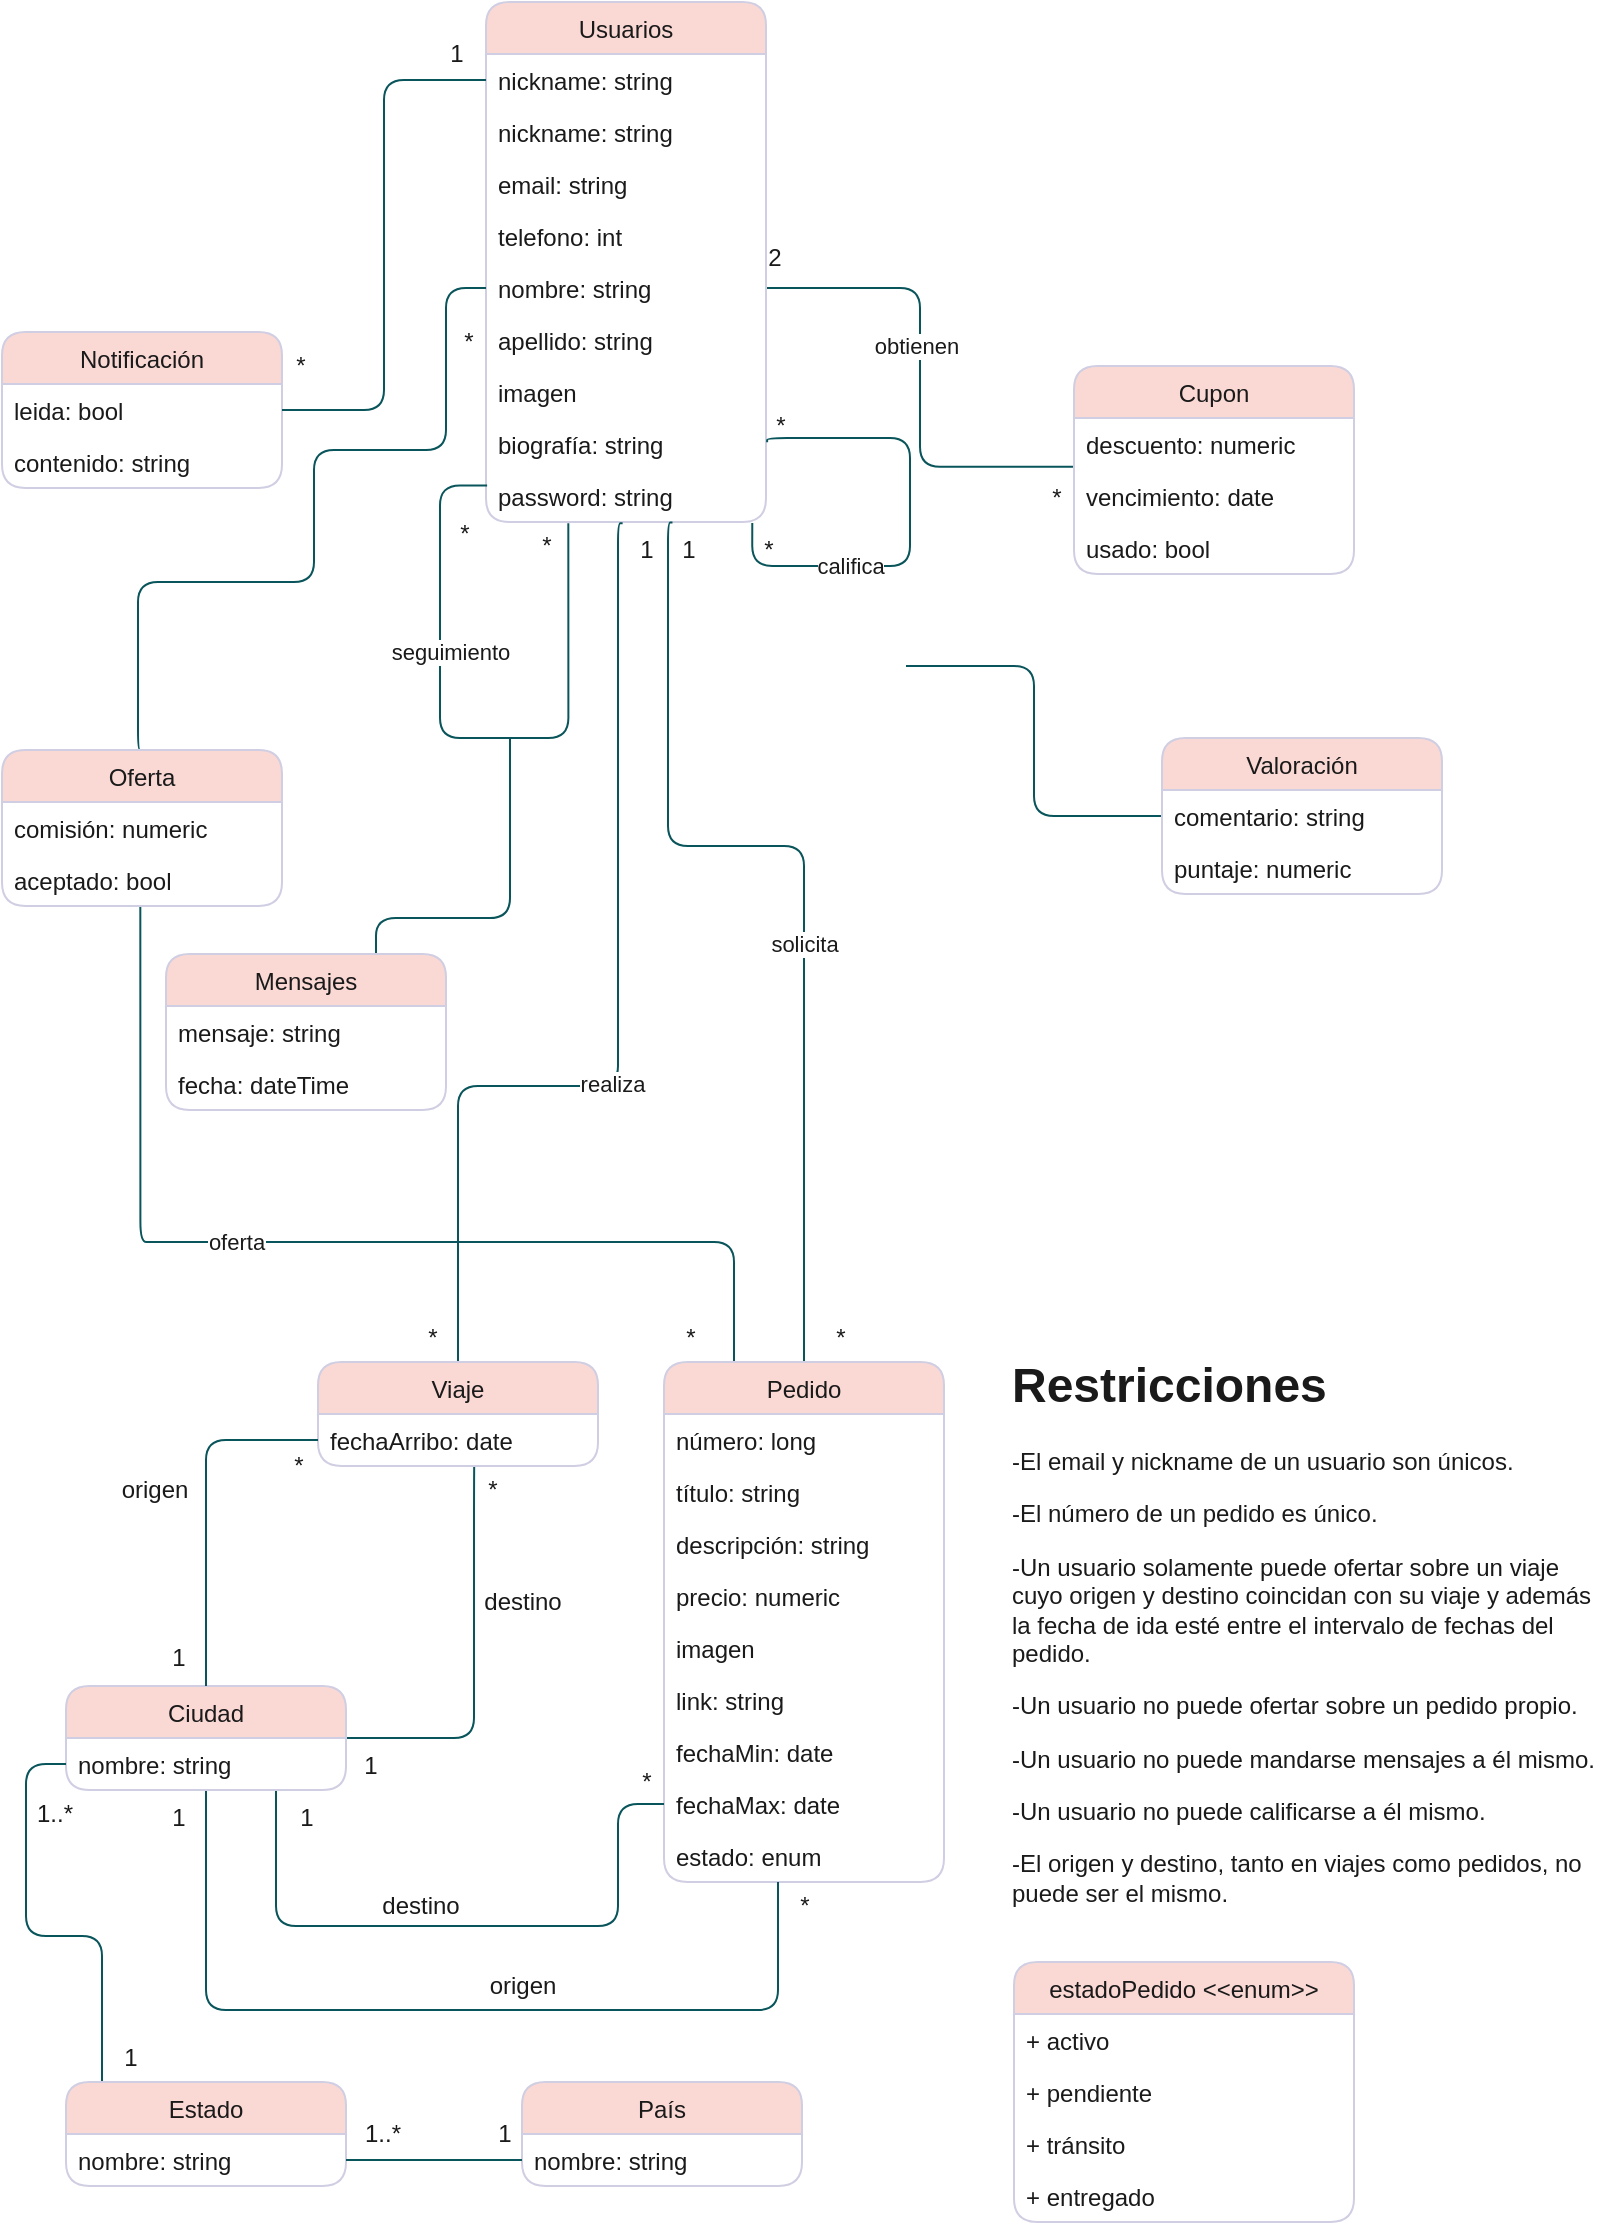 <mxfile version="14.6.13" type="device"><diagram id="40CJmUTlfIHBzZYYU6fs" name="Página-1"><mxGraphModel dx="1264" dy="584" grid="1" gridSize="6" guides="1" tooltips="1" connect="1" arrows="1" fold="1" page="1" pageScale="1" pageWidth="827" pageHeight="1169" math="0" shadow="0"><root><mxCell id="0"/><mxCell id="1" parent="0"/><mxCell id="2UCOh7d8OM3ZatTD-2Bz-52" style="edgeStyle=orthogonalEdgeStyle;sketch=0;orthogonalLoop=1;jettySize=auto;html=1;exitX=1;exitY=0.5;exitDx=0;exitDy=0;entryX=0;entryY=0.938;entryDx=0;entryDy=0;fontColor=#1A1A1A;strokeColor=#09555B;entryPerimeter=0;endArrow=none;endFill=0;" parent="1" source="2UCOh7d8OM3ZatTD-2Bz-18" target="2UCOh7d8OM3ZatTD-2Bz-57" edge="1"><mxGeometry relative="1" as="geometry"><mxPoint x="491" y="385" as="targetPoint"/></mxGeometry></mxCell><mxCell id="2UCOh7d8OM3ZatTD-2Bz-53" value="obtienen" style="edgeLabel;html=1;align=center;verticalAlign=middle;resizable=0;points=[];fontColor=#1A1A1A;rounded=1;" parent="2UCOh7d8OM3ZatTD-2Bz-52" vertex="1" connectable="0"><mxGeometry x="-0.232" relative="1" as="geometry"><mxPoint x="-2" y="12" as="offset"/></mxGeometry></mxCell><mxCell id="AmXSHyZXed4aSuYm27kE-11" style="edgeStyle=orthogonalEdgeStyle;curved=0;sketch=0;orthogonalLoop=1;jettySize=auto;html=1;exitX=0.75;exitY=0;exitDx=0;exitDy=0;fontColor=#1A1A1A;strokeColor=#09555B;endArrow=none;endFill=0;" parent="1" source="AmXSHyZXed4aSuYm27kE-7" edge="1"><mxGeometry relative="1" as="geometry"><mxPoint x="266" y="390" as="targetPoint"/><Array as="points"><mxPoint x="199" y="480"/><mxPoint x="266" y="480"/></Array></mxGeometry></mxCell><mxCell id="2UCOh7d8OM3ZatTD-2Bz-2" value="Usuarios" style="swimlane;fontStyle=0;childLayout=stackLayout;horizontal=1;startSize=26;horizontalStack=0;resizeParent=1;resizeParentMax=0;resizeLast=0;collapsible=1;marginBottom=0;fillColor=#FAD9D5;fontColor=#1A1A1A;strokeColor=#D0CEE2;rounded=1;" parent="1" vertex="1"><mxGeometry x="254" y="22" width="140" height="260" as="geometry"/></mxCell><mxCell id="2UCOh7d8OM3ZatTD-2Bz-3" value="nickname: string" style="text;strokeColor=none;fillColor=none;align=left;verticalAlign=top;spacingLeft=4;spacingRight=4;overflow=hidden;rotatable=0;points=[[0,0.5],[1,0.5]];portConstraint=eastwest;fontColor=#1A1A1A;rounded=1;" parent="2UCOh7d8OM3ZatTD-2Bz-2" vertex="1"><mxGeometry y="26" width="140" height="26" as="geometry"/></mxCell><mxCell id="3zeNWvThBqJ3JvPOjbfa-2" value="nickname: string" style="text;strokeColor=none;fillColor=none;align=left;verticalAlign=top;spacingLeft=4;spacingRight=4;overflow=hidden;rotatable=0;points=[[0,0.5],[1,0.5]];portConstraint=eastwest;fontColor=#1A1A1A;rounded=1;" vertex="1" parent="2UCOh7d8OM3ZatTD-2Bz-2"><mxGeometry y="52" width="140" height="26" as="geometry"/></mxCell><mxCell id="2UCOh7d8OM3ZatTD-2Bz-4" value="email: string" style="text;strokeColor=none;fillColor=none;align=left;verticalAlign=top;spacingLeft=4;spacingRight=4;overflow=hidden;rotatable=0;points=[[0,0.5],[1,0.5]];portConstraint=eastwest;fontColor=#1A1A1A;rounded=1;" parent="2UCOh7d8OM3ZatTD-2Bz-2" vertex="1"><mxGeometry y="78" width="140" height="26" as="geometry"/></mxCell><mxCell id="2UCOh7d8OM3ZatTD-2Bz-5" value="telefono: int" style="text;strokeColor=none;fillColor=none;align=left;verticalAlign=top;spacingLeft=4;spacingRight=4;overflow=hidden;rotatable=0;points=[[0,0.5],[1,0.5]];portConstraint=eastwest;fontColor=#1A1A1A;rounded=1;" parent="2UCOh7d8OM3ZatTD-2Bz-2" vertex="1"><mxGeometry y="104" width="140" height="26" as="geometry"/></mxCell><mxCell id="2UCOh7d8OM3ZatTD-2Bz-18" value="nombre: string" style="text;strokeColor=none;fillColor=none;align=left;verticalAlign=top;spacingLeft=4;spacingRight=4;overflow=hidden;rotatable=0;points=[[0,0.5],[1,0.5]];portConstraint=eastwest;fontColor=#1A1A1A;rounded=1;" parent="2UCOh7d8OM3ZatTD-2Bz-2" vertex="1"><mxGeometry y="130" width="140" height="26" as="geometry"/></mxCell><mxCell id="3aYYdjs21xKLbun7rw2k-13" value="apellido: string" style="text;strokeColor=none;fillColor=none;align=left;verticalAlign=top;spacingLeft=4;spacingRight=4;overflow=hidden;rotatable=0;points=[[0,0.5],[1,0.5]];portConstraint=eastwest;fontColor=#1A1A1A;rounded=1;" parent="2UCOh7d8OM3ZatTD-2Bz-2" vertex="1"><mxGeometry y="156" width="140" height="26" as="geometry"/></mxCell><mxCell id="2UCOh7d8OM3ZatTD-2Bz-19" value="imagen" style="text;strokeColor=none;fillColor=none;align=left;verticalAlign=top;spacingLeft=4;spacingRight=4;overflow=hidden;rotatable=0;points=[[0,0.5],[1,0.5]];portConstraint=eastwest;fontColor=#1A1A1A;rounded=1;" parent="2UCOh7d8OM3ZatTD-2Bz-2" vertex="1"><mxGeometry y="182" width="140" height="26" as="geometry"/></mxCell><mxCell id="AmXSHyZXed4aSuYm27kE-13" value="biografía: string" style="text;strokeColor=none;fillColor=none;align=left;verticalAlign=top;spacingLeft=4;spacingRight=4;overflow=hidden;rotatable=0;points=[[0,0.5],[1,0.5]];portConstraint=eastwest;fontColor=#1A1A1A;rounded=1;" parent="2UCOh7d8OM3ZatTD-2Bz-2" vertex="1"><mxGeometry y="208" width="140" height="26" as="geometry"/></mxCell><mxCell id="2UCOh7d8OM3ZatTD-2Bz-20" value="password: string" style="text;strokeColor=none;fillColor=none;align=left;verticalAlign=top;spacingLeft=4;spacingRight=4;overflow=hidden;rotatable=0;points=[[0,0.5],[1,0.5]];portConstraint=eastwest;fontColor=#1A1A1A;rounded=1;" parent="2UCOh7d8OM3ZatTD-2Bz-2" vertex="1"><mxGeometry y="234" width="140" height="26" as="geometry"/></mxCell><mxCell id="2UCOh7d8OM3ZatTD-2Bz-38" style="edgeStyle=orthogonalEdgeStyle;sketch=0;orthogonalLoop=1;jettySize=auto;html=1;exitX=1.004;exitY=0.465;exitDx=0;exitDy=0;fontColor=#1A1A1A;startArrow=none;startFill=0;strokeColor=#09555B;endArrow=none;endFill=0;entryX=0.951;entryY=1.021;entryDx=0;entryDy=0;exitPerimeter=0;entryPerimeter=0;" parent="2UCOh7d8OM3ZatTD-2Bz-2" source="AmXSHyZXed4aSuYm27kE-13" target="2UCOh7d8OM3ZatTD-2Bz-20" edge="1"><mxGeometry relative="1" as="geometry"><mxPoint x="38" y="306" as="targetPoint"/><Array as="points"><mxPoint x="141" y="218"/><mxPoint x="212" y="218"/><mxPoint x="212" y="282"/><mxPoint x="133" y="282"/></Array><mxPoint x="220" y="422" as="sourcePoint"/></mxGeometry></mxCell><mxCell id="2UCOh7d8OM3ZatTD-2Bz-39" value="califica" style="edgeLabel;html=1;align=center;verticalAlign=middle;resizable=0;points=[];fontColor=#1A1A1A;rounded=1;" parent="2UCOh7d8OM3ZatTD-2Bz-38" vertex="1" connectable="0"><mxGeometry x="0.389" y="1" relative="1" as="geometry"><mxPoint x="-3" y="-1" as="offset"/></mxGeometry></mxCell><mxCell id="7H1uGbQ4bMpSaB6HXYsE-2" style="edgeStyle=orthogonalEdgeStyle;curved=0;sketch=0;orthogonalLoop=1;jettySize=auto;html=1;entryX=0.004;entryY=0.297;entryDx=0;entryDy=0;fontColor=#1A1A1A;startArrow=none;startFill=0;strokeColor=#09555B;endArrow=none;endFill=0;entryPerimeter=0;exitX=0.294;exitY=1.023;exitDx=0;exitDy=0;exitPerimeter=0;" parent="2UCOh7d8OM3ZatTD-2Bz-2" source="2UCOh7d8OM3ZatTD-2Bz-20" target="2UCOh7d8OM3ZatTD-2Bz-20" edge="1"><mxGeometry relative="1" as="geometry"><mxPoint x="42" y="314" as="sourcePoint"/><mxPoint x="21" y="516" as="targetPoint"/><Array as="points"><mxPoint x="41" y="368"/><mxPoint x="-23" y="368"/><mxPoint x="-23" y="242"/></Array></mxGeometry></mxCell><mxCell id="7H1uGbQ4bMpSaB6HXYsE-3" value="seguimiento" style="edgeLabel;html=1;align=center;verticalAlign=middle;resizable=0;points=[];fontColor=#1A1A1A;rounded=1;" parent="7H1uGbQ4bMpSaB6HXYsE-2" vertex="1" connectable="0"><mxGeometry x="0.194" y="-1" relative="1" as="geometry"><mxPoint x="4" y="-23" as="offset"/></mxGeometry></mxCell><mxCell id="2UCOh7d8OM3ZatTD-2Bz-43" style="edgeStyle=orthogonalEdgeStyle;sketch=0;orthogonalLoop=1;jettySize=auto;html=1;entryX=0.25;entryY=0;entryDx=0;entryDy=0;fontColor=#1A1A1A;exitX=0.494;exitY=0.992;exitDx=0;exitDy=0;strokeColor=#09555B;endArrow=none;endFill=0;exitPerimeter=0;" parent="1" source="7H1uGbQ4bMpSaB6HXYsE-12" target="2UCOh7d8OM3ZatTD-2Bz-21" edge="1"><mxGeometry relative="1" as="geometry"><Array as="points"><mxPoint x="87" y="642"/><mxPoint x="367" y="642"/></Array></mxGeometry></mxCell><mxCell id="2UCOh7d8OM3ZatTD-2Bz-44" value="oferta" style="edgeLabel;html=1;align=center;verticalAlign=middle;resizable=0;points=[];fontColor=#1A1A1A;rounded=1;" parent="2UCOh7d8OM3ZatTD-2Bz-43" vertex="1" connectable="0"><mxGeometry x="0.029" y="1" relative="1" as="geometry"><mxPoint x="-54" y="1" as="offset"/></mxGeometry></mxCell><mxCell id="2UCOh7d8OM3ZatTD-2Bz-45" style="edgeStyle=orthogonalEdgeStyle;sketch=0;orthogonalLoop=1;jettySize=auto;html=1;entryX=0.5;entryY=0;entryDx=0;entryDy=0;fontColor=#1A1A1A;strokeColor=#09555B;endArrow=none;endFill=0;exitX=0.488;exitY=1.022;exitDx=0;exitDy=0;exitPerimeter=0;" parent="1" source="2UCOh7d8OM3ZatTD-2Bz-20" target="2UCOh7d8OM3ZatTD-2Bz-33" edge="1"><mxGeometry relative="1" as="geometry"><mxPoint x="320" y="382" as="sourcePoint"/><Array as="points"><mxPoint x="320" y="382"/><mxPoint x="320" y="382"/><mxPoint x="320" y="564"/><mxPoint x="240" y="564"/></Array></mxGeometry></mxCell><mxCell id="2UCOh7d8OM3ZatTD-2Bz-46" value="realiza" style="edgeLabel;html=1;align=center;verticalAlign=middle;resizable=0;points=[];fontColor=#1A1A1A;rounded=1;" parent="2UCOh7d8OM3ZatTD-2Bz-45" vertex="1" connectable="0"><mxGeometry x="0.211" relative="1" as="geometry"><mxPoint x="17" y="-1" as="offset"/></mxGeometry></mxCell><mxCell id="2UCOh7d8OM3ZatTD-2Bz-40" style="edgeStyle=orthogonalEdgeStyle;sketch=0;orthogonalLoop=1;jettySize=auto;html=1;entryX=0.5;entryY=0;entryDx=0;entryDy=0;fontColor=#1A1A1A;strokeColor=#09555B;endArrow=none;endFill=0;exitX=0.666;exitY=1.011;exitDx=0;exitDy=0;exitPerimeter=0;" parent="1" source="2UCOh7d8OM3ZatTD-2Bz-20" target="2UCOh7d8OM3ZatTD-2Bz-21" edge="1"><mxGeometry relative="1" as="geometry"><mxPoint x="345" y="330" as="sourcePoint"/><Array as="points"><mxPoint x="345" y="444"/><mxPoint x="413" y="444"/></Array></mxGeometry></mxCell><mxCell id="2UCOh7d8OM3ZatTD-2Bz-42" value="solicita" style="edgeLabel;html=1;align=center;verticalAlign=middle;resizable=0;points=[];fontColor=#1A1A1A;rounded=1;" parent="2UCOh7d8OM3ZatTD-2Bz-40" vertex="1" connectable="0"><mxGeometry x="0.211" relative="1" as="geometry"><mxPoint y="-16" as="offset"/></mxGeometry></mxCell><mxCell id="2UCOh7d8OM3ZatTD-2Bz-21" value="Pedido" style="swimlane;fontStyle=0;childLayout=stackLayout;horizontal=1;startSize=26;horizontalStack=0;resizeParent=1;resizeParentMax=0;resizeLast=0;collapsible=1;marginBottom=0;fillColor=#FAD9D5;fontColor=#1A1A1A;strokeColor=#D0CEE2;rounded=1;" parent="1" vertex="1"><mxGeometry x="343" y="702" width="140" height="260" as="geometry"/></mxCell><mxCell id="2UCOh7d8OM3ZatTD-2Bz-22" value="número: long" style="text;strokeColor=none;fillColor=none;align=left;verticalAlign=top;spacingLeft=4;spacingRight=4;overflow=hidden;rotatable=0;points=[[0,0.5],[1,0.5]];portConstraint=eastwest;fontColor=#1A1A1A;rounded=1;" parent="2UCOh7d8OM3ZatTD-2Bz-21" vertex="1"><mxGeometry y="26" width="140" height="26" as="geometry"/></mxCell><mxCell id="2UCOh7d8OM3ZatTD-2Bz-23" value="título: string" style="text;strokeColor=none;fillColor=none;align=left;verticalAlign=top;spacingLeft=4;spacingRight=4;overflow=hidden;rotatable=0;points=[[0,0.5],[1,0.5]];portConstraint=eastwest;fontColor=#1A1A1A;rounded=1;" parent="2UCOh7d8OM3ZatTD-2Bz-21" vertex="1"><mxGeometry y="52" width="140" height="26" as="geometry"/></mxCell><mxCell id="2UCOh7d8OM3ZatTD-2Bz-24" value="descripción: string" style="text;strokeColor=none;fillColor=none;align=left;verticalAlign=top;spacingLeft=4;spacingRight=4;overflow=hidden;rotatable=0;points=[[0,0.5],[1,0.5]];portConstraint=eastwest;fontColor=#1A1A1A;rounded=1;" parent="2UCOh7d8OM3ZatTD-2Bz-21" vertex="1"><mxGeometry y="78" width="140" height="26" as="geometry"/></mxCell><mxCell id="2UCOh7d8OM3ZatTD-2Bz-25" value="precio: numeric" style="text;strokeColor=none;fillColor=none;align=left;verticalAlign=top;spacingLeft=4;spacingRight=4;overflow=hidden;rotatable=0;points=[[0,0.5],[1,0.5]];portConstraint=eastwest;fontColor=#1A1A1A;rounded=1;" parent="2UCOh7d8OM3ZatTD-2Bz-21" vertex="1"><mxGeometry y="104" width="140" height="26" as="geometry"/></mxCell><mxCell id="2UCOh7d8OM3ZatTD-2Bz-26" value="imagen" style="text;strokeColor=none;fillColor=none;align=left;verticalAlign=top;spacingLeft=4;spacingRight=4;overflow=hidden;rotatable=0;points=[[0,0.5],[1,0.5]];portConstraint=eastwest;fontColor=#1A1A1A;rounded=1;" parent="2UCOh7d8OM3ZatTD-2Bz-21" vertex="1"><mxGeometry y="130" width="140" height="26" as="geometry"/></mxCell><mxCell id="2UCOh7d8OM3ZatTD-2Bz-27" value="link: string" style="text;strokeColor=none;fillColor=none;align=left;verticalAlign=top;spacingLeft=4;spacingRight=4;overflow=hidden;rotatable=0;points=[[0,0.5],[1,0.5]];portConstraint=eastwest;fontColor=#1A1A1A;rounded=1;" parent="2UCOh7d8OM3ZatTD-2Bz-21" vertex="1"><mxGeometry y="156" width="140" height="26" as="geometry"/></mxCell><mxCell id="2UCOh7d8OM3ZatTD-2Bz-28" value="fechaMin: date" style="text;strokeColor=none;fillColor=none;align=left;verticalAlign=top;spacingLeft=4;spacingRight=4;overflow=hidden;rotatable=0;points=[[0,0.5],[1,0.5]];portConstraint=eastwest;fontColor=#1A1A1A;rounded=1;" parent="2UCOh7d8OM3ZatTD-2Bz-21" vertex="1"><mxGeometry y="182" width="140" height="26" as="geometry"/></mxCell><mxCell id="AmXSHyZXed4aSuYm27kE-4" value="fechaMax: date" style="text;strokeColor=none;fillColor=none;align=left;verticalAlign=top;spacingLeft=4;spacingRight=4;overflow=hidden;rotatable=0;points=[[0,0.5],[1,0.5]];portConstraint=eastwest;fontColor=#1A1A1A;rounded=1;" parent="2UCOh7d8OM3ZatTD-2Bz-21" vertex="1"><mxGeometry y="208" width="140" height="26" as="geometry"/></mxCell><mxCell id="2UCOh7d8OM3ZatTD-2Bz-37" value="estado: enum" style="text;strokeColor=none;fillColor=none;align=left;verticalAlign=top;spacingLeft=4;spacingRight=4;overflow=hidden;rotatable=0;points=[[0,0.5],[1,0.5]];portConstraint=eastwest;fontColor=#1A1A1A;rounded=1;" parent="2UCOh7d8OM3ZatTD-2Bz-21" vertex="1"><mxGeometry y="234" width="140" height="26" as="geometry"/></mxCell><mxCell id="2UCOh7d8OM3ZatTD-2Bz-33" value="Viaje" style="swimlane;fontStyle=0;childLayout=stackLayout;horizontal=1;startSize=26;horizontalStack=0;resizeParent=1;resizeParentMax=0;resizeLast=0;collapsible=1;marginBottom=0;fillColor=#FAD9D5;fontColor=#1A1A1A;strokeColor=#D0CEE2;rounded=1;" parent="1" vertex="1"><mxGeometry x="170" y="702" width="140" height="52" as="geometry"/></mxCell><mxCell id="AmXSHyZXed4aSuYm27kE-2" value="fechaArribo: date" style="text;strokeColor=none;fillColor=none;align=left;verticalAlign=top;spacingLeft=4;spacingRight=4;overflow=hidden;rotatable=0;points=[[0,0.5],[1,0.5]];portConstraint=eastwest;fontColor=#1A1A1A;rounded=1;" parent="2UCOh7d8OM3ZatTD-2Bz-33" vertex="1"><mxGeometry y="26" width="140" height="26" as="geometry"/></mxCell><mxCell id="2UCOh7d8OM3ZatTD-2Bz-56" value="Cupon" style="swimlane;fontStyle=0;childLayout=stackLayout;horizontal=1;startSize=26;horizontalStack=0;resizeParent=1;resizeParentMax=0;resizeLast=0;collapsible=1;marginBottom=0;fillColor=#FAD9D5;fontColor=#1A1A1A;strokeColor=#D0CEE2;rounded=1;" parent="1" vertex="1"><mxGeometry x="548" y="204" width="140" height="104" as="geometry"/></mxCell><mxCell id="2UCOh7d8OM3ZatTD-2Bz-57" value="descuento: numeric" style="text;strokeColor=none;fillColor=none;align=left;verticalAlign=top;spacingLeft=4;spacingRight=4;overflow=hidden;rotatable=0;points=[[0,0.5],[1,0.5]];portConstraint=eastwest;fontColor=#1A1A1A;rounded=1;" parent="2UCOh7d8OM3ZatTD-2Bz-56" vertex="1"><mxGeometry y="26" width="140" height="26" as="geometry"/></mxCell><mxCell id="2UCOh7d8OM3ZatTD-2Bz-58" value="vencimiento: date" style="text;strokeColor=none;fillColor=none;align=left;verticalAlign=top;spacingLeft=4;spacingRight=4;overflow=hidden;rotatable=0;points=[[0,0.5],[1,0.5]];portConstraint=eastwest;fontColor=#1A1A1A;rounded=1;" parent="2UCOh7d8OM3ZatTD-2Bz-56" vertex="1"><mxGeometry y="52" width="140" height="26" as="geometry"/></mxCell><mxCell id="AmXSHyZXed4aSuYm27kE-1" value="usado: bool" style="text;strokeColor=none;fillColor=none;align=left;verticalAlign=top;spacingLeft=4;spacingRight=4;overflow=hidden;rotatable=0;points=[[0,0.5],[1,0.5]];portConstraint=eastwest;fontColor=#1A1A1A;rounded=1;" parent="2UCOh7d8OM3ZatTD-2Bz-56" vertex="1"><mxGeometry y="78" width="140" height="26" as="geometry"/></mxCell><mxCell id="2UCOh7d8OM3ZatTD-2Bz-68" style="edgeStyle=orthogonalEdgeStyle;sketch=0;orthogonalLoop=1;jettySize=auto;html=1;fontColor=#1A1A1A;endArrow=none;endFill=0;exitX=0;exitY=0.5;exitDx=0;exitDy=0;strokeColor=#09555B;" parent="1" source="2UCOh7d8OM3ZatTD-2Bz-66" edge="1"><mxGeometry relative="1" as="geometry"><mxPoint x="464" y="354" as="targetPoint"/><Array as="points"><mxPoint x="528" y="429"/><mxPoint x="528" y="354"/></Array></mxGeometry></mxCell><mxCell id="2UCOh7d8OM3ZatTD-2Bz-65" value="Valoración" style="swimlane;fontStyle=0;childLayout=stackLayout;horizontal=1;startSize=26;horizontalStack=0;resizeParent=1;resizeParentMax=0;resizeLast=0;collapsible=1;marginBottom=0;fillColor=#FAD9D5;fontColor=#1A1A1A;strokeColor=#D0CEE2;rounded=1;" parent="1" vertex="1"><mxGeometry x="592" y="390" width="140" height="78" as="geometry"/></mxCell><mxCell id="2UCOh7d8OM3ZatTD-2Bz-66" value="comentario: string" style="text;strokeColor=none;fillColor=none;align=left;verticalAlign=top;spacingLeft=4;spacingRight=4;overflow=hidden;rotatable=0;points=[[0,0.5],[1,0.5]];portConstraint=eastwest;fontColor=#1A1A1A;rounded=1;" parent="2UCOh7d8OM3ZatTD-2Bz-65" vertex="1"><mxGeometry y="26" width="140" height="26" as="geometry"/></mxCell><mxCell id="7H1uGbQ4bMpSaB6HXYsE-6" value="puntaje: numeric" style="text;strokeColor=none;fillColor=none;align=left;verticalAlign=top;spacingLeft=4;spacingRight=4;overflow=hidden;rotatable=0;points=[[0,0.5],[1,0.5]];portConstraint=eastwest;fontColor=#1A1A1A;rounded=1;" parent="2UCOh7d8OM3ZatTD-2Bz-65" vertex="1"><mxGeometry y="52" width="140" height="26" as="geometry"/></mxCell><mxCell id="7H1uGbQ4bMpSaB6HXYsE-14" style="edgeStyle=orthogonalEdgeStyle;curved=0;sketch=0;orthogonalLoop=1;jettySize=auto;html=1;exitX=0.5;exitY=0;exitDx=0;exitDy=0;fontColor=#1A1A1A;startArrow=none;startFill=0;endArrow=none;endFill=0;strokeColor=#09555B;entryX=0;entryY=0.5;entryDx=0;entryDy=0;" parent="1" source="7H1uGbQ4bMpSaB6HXYsE-11" target="2UCOh7d8OM3ZatTD-2Bz-18" edge="1"><mxGeometry relative="1" as="geometry"><mxPoint x="228" y="222" as="targetPoint"/><Array as="points"><mxPoint x="80" y="396"/><mxPoint x="80" y="312"/><mxPoint x="168" y="312"/><mxPoint x="168" y="246"/><mxPoint x="234" y="246"/><mxPoint x="234" y="165"/></Array></mxGeometry></mxCell><mxCell id="7H1uGbQ4bMpSaB6HXYsE-11" value="Oferta" style="swimlane;fontStyle=0;childLayout=stackLayout;horizontal=1;startSize=26;horizontalStack=0;resizeParent=1;resizeParentMax=0;resizeLast=0;collapsible=1;marginBottom=0;fillColor=#FAD9D5;fontColor=#1A1A1A;strokeColor=#D0CEE2;rounded=1;" parent="1" vertex="1"><mxGeometry x="12" y="396" width="140" height="78" as="geometry"/></mxCell><mxCell id="VWdbyIFsLZ7qLrex5cO_-1" value="comisión: numeric" style="text;strokeColor=none;fillColor=none;align=left;verticalAlign=top;spacingLeft=4;spacingRight=4;overflow=hidden;rotatable=0;points=[[0,0.5],[1,0.5]];portConstraint=eastwest;fontColor=#1A1A1A;rounded=1;" parent="7H1uGbQ4bMpSaB6HXYsE-11" vertex="1"><mxGeometry y="26" width="140" height="26" as="geometry"/></mxCell><mxCell id="7H1uGbQ4bMpSaB6HXYsE-12" value="aceptado: bool" style="text;strokeColor=none;fillColor=none;align=left;verticalAlign=top;spacingLeft=4;spacingRight=4;overflow=hidden;rotatable=0;points=[[0,0.5],[1,0.5]];portConstraint=eastwest;fontColor=#1A1A1A;rounded=1;" parent="7H1uGbQ4bMpSaB6HXYsE-11" vertex="1"><mxGeometry y="52" width="140" height="26" as="geometry"/></mxCell><mxCell id="AmXSHyZXed4aSuYm27kE-7" value="Mensajes" style="swimlane;fontStyle=0;childLayout=stackLayout;horizontal=1;startSize=26;horizontalStack=0;resizeParent=1;resizeParentMax=0;resizeLast=0;collapsible=1;marginBottom=0;fillColor=#FAD9D5;fontColor=#1A1A1A;strokeColor=#D0CEE2;rounded=1;" parent="1" vertex="1"><mxGeometry x="94" y="498" width="140" height="78" as="geometry"/></mxCell><mxCell id="AmXSHyZXed4aSuYm27kE-8" value="mensaje: string" style="text;strokeColor=none;fillColor=none;align=left;verticalAlign=top;spacingLeft=4;spacingRight=4;overflow=hidden;rotatable=0;points=[[0,0.5],[1,0.5]];portConstraint=eastwest;fontColor=#1A1A1A;rounded=1;" parent="AmXSHyZXed4aSuYm27kE-7" vertex="1"><mxGeometry y="26" width="140" height="26" as="geometry"/></mxCell><mxCell id="AmXSHyZXed4aSuYm27kE-14" value="fecha: dateTime" style="text;strokeColor=none;fillColor=none;align=left;verticalAlign=top;spacingLeft=4;spacingRight=4;overflow=hidden;rotatable=0;points=[[0,0.5],[1,0.5]];portConstraint=eastwest;fontColor=#1A1A1A;rounded=1;" parent="AmXSHyZXed4aSuYm27kE-7" vertex="1"><mxGeometry y="52" width="140" height="26" as="geometry"/></mxCell><mxCell id="VWdbyIFsLZ7qLrex5cO_-2" value="Notificación" style="swimlane;fontStyle=0;childLayout=stackLayout;horizontal=1;startSize=26;horizontalStack=0;resizeParent=1;resizeParentMax=0;resizeLast=0;collapsible=1;marginBottom=0;fillColor=#FAD9D5;fontColor=#1A1A1A;strokeColor=#D0CEE2;rounded=1;" parent="1" vertex="1"><mxGeometry x="12" y="187" width="140" height="78" as="geometry"/></mxCell><mxCell id="pShJqs1nBhW1gtVS9cll-4" value="leida: bool" style="text;strokeColor=none;fillColor=none;align=left;verticalAlign=top;spacingLeft=4;spacingRight=4;overflow=hidden;rotatable=0;points=[[0,0.5],[1,0.5]];portConstraint=eastwest;fontColor=#1A1A1A;rounded=1;" parent="VWdbyIFsLZ7qLrex5cO_-2" vertex="1"><mxGeometry y="26" width="140" height="26" as="geometry"/></mxCell><mxCell id="VWdbyIFsLZ7qLrex5cO_-4" value="contenido: string" style="text;strokeColor=none;fillColor=none;align=left;verticalAlign=top;spacingLeft=4;spacingRight=4;overflow=hidden;rotatable=0;points=[[0,0.5],[1,0.5]];portConstraint=eastwest;fontColor=#1A1A1A;rounded=1;" parent="VWdbyIFsLZ7qLrex5cO_-2" vertex="1"><mxGeometry y="52" width="140" height="26" as="geometry"/></mxCell><mxCell id="VWdbyIFsLZ7qLrex5cO_-6" value="2" style="text;html=1;align=center;verticalAlign=middle;resizable=0;points=[];autosize=1;strokeColor=none;fontColor=#1A1A1A;rounded=1;" parent="1" vertex="1"><mxGeometry x="386" y="138" width="24" height="24" as="geometry"/></mxCell><mxCell id="VWdbyIFsLZ7qLrex5cO_-7" value="*" style="text;html=1;align=center;verticalAlign=middle;resizable=0;points=[];autosize=1;strokeColor=none;fontColor=#1A1A1A;rounded=1;" parent="1" vertex="1"><mxGeometry x="530" y="258" width="18" height="24" as="geometry"/></mxCell><mxCell id="vIwjSdRiPAm2s8J6W3xn-2" style="edgeStyle=orthogonalEdgeStyle;sketch=0;orthogonalLoop=1;jettySize=auto;html=1;exitX=0.75;exitY=1;exitDx=0;exitDy=0;entryX=0;entryY=0.5;entryDx=0;entryDy=0;fontColor=#1A1A1A;startArrow=none;startFill=0;endArrow=none;endFill=0;strokeColor=#09555B;" parent="1" source="VWdbyIFsLZ7qLrex5cO_-8" target="AmXSHyZXed4aSuYm27kE-4" edge="1"><mxGeometry relative="1" as="geometry"><Array as="points"><mxPoint x="149" y="984"/><mxPoint x="320" y="984"/><mxPoint x="320" y="923"/></Array></mxGeometry></mxCell><mxCell id="vIwjSdRiPAm2s8J6W3xn-3" style="edgeStyle=orthogonalEdgeStyle;sketch=0;orthogonalLoop=1;jettySize=auto;html=1;exitX=0.5;exitY=1;exitDx=0;exitDy=0;fontColor=#1A1A1A;startArrow=none;startFill=0;endArrow=none;endFill=0;strokeColor=#09555B;" parent="1" source="VWdbyIFsLZ7qLrex5cO_-8" target="2UCOh7d8OM3ZatTD-2Bz-37" edge="1"><mxGeometry relative="1" as="geometry"><Array as="points"><mxPoint x="114" y="1026"/><mxPoint x="400" y="1026"/></Array></mxGeometry></mxCell><mxCell id="vIwjSdRiPAm2s8J6W3xn-4" style="edgeStyle=orthogonalEdgeStyle;sketch=0;orthogonalLoop=1;jettySize=auto;html=1;exitX=1;exitY=0.5;exitDx=0;exitDy=0;fontColor=#1A1A1A;startArrow=none;startFill=0;endArrow=none;endFill=0;strokeColor=#09555B;entryX=0.005;entryY=0.023;entryDx=0;entryDy=0;entryPerimeter=0;" parent="1" source="VWdbyIFsLZ7qLrex5cO_-8" target="VWdbyIFsLZ7qLrex5cO_-17" edge="1"><mxGeometry relative="1" as="geometry"><mxPoint x="242" y="768" as="targetPoint"/><Array as="points"><mxPoint x="248" y="890"/><mxPoint x="248" y="768"/></Array></mxGeometry></mxCell><mxCell id="VWdbyIFsLZ7qLrex5cO_-8" value="Ciudad" style="swimlane;fontStyle=0;childLayout=stackLayout;horizontal=1;startSize=26;horizontalStack=0;resizeParent=1;resizeParentMax=0;resizeLast=0;collapsible=1;marginBottom=0;fillColor=#FAD9D5;fontColor=#1A1A1A;strokeColor=#D0CEE2;rounded=1;" parent="1" vertex="1"><mxGeometry x="44" y="864" width="140" height="52" as="geometry"/></mxCell><mxCell id="vIwjSdRiPAm2s8J6W3xn-6" value="nombre: string" style="text;strokeColor=none;fillColor=none;align=left;verticalAlign=top;spacingLeft=4;spacingRight=4;overflow=hidden;rotatable=0;points=[[0,0.5],[1,0.5]];portConstraint=eastwest;fontColor=#1A1A1A;rounded=1;" parent="VWdbyIFsLZ7qLrex5cO_-8" vertex="1"><mxGeometry y="26" width="140" height="26" as="geometry"/></mxCell><mxCell id="VWdbyIFsLZ7qLrex5cO_-12" value="origen" style="text;html=1;align=center;verticalAlign=middle;resizable=0;points=[];autosize=1;strokeColor=none;fontColor=#1A1A1A;rounded=1;" parent="1" vertex="1"><mxGeometry x="64" y="754" width="48" height="24" as="geometry"/></mxCell><mxCell id="VWdbyIFsLZ7qLrex5cO_-13" value="destino" style="text;html=1;align=center;verticalAlign=middle;resizable=0;points=[];autosize=1;strokeColor=none;fontColor=#1A1A1A;rounded=1;" parent="1" vertex="1"><mxGeometry x="245" y="810" width="54" height="24" as="geometry"/></mxCell><mxCell id="VWdbyIFsLZ7qLrex5cO_-14" value="1" style="text;html=1;align=center;verticalAlign=middle;resizable=0;points=[];autosize=1;strokeColor=none;fontColor=#1A1A1A;rounded=1;" parent="1" vertex="1"><mxGeometry x="88" y="838" width="24" height="24" as="geometry"/></mxCell><mxCell id="VWdbyIFsLZ7qLrex5cO_-15" value="1" style="text;html=1;align=center;verticalAlign=middle;resizable=0;points=[];autosize=1;strokeColor=none;fontColor=#1A1A1A;rounded=1;" parent="1" vertex="1"><mxGeometry x="184" y="892" width="24" height="24" as="geometry"/></mxCell><mxCell id="VWdbyIFsLZ7qLrex5cO_-16" value="*" style="text;html=1;align=center;verticalAlign=middle;resizable=0;points=[];autosize=1;strokeColor=none;fontColor=#1A1A1A;rounded=1;" parent="1" vertex="1"><mxGeometry x="151" y="742" width="18" height="24" as="geometry"/></mxCell><mxCell id="VWdbyIFsLZ7qLrex5cO_-17" value="*" style="text;html=1;align=center;verticalAlign=middle;resizable=0;points=[];autosize=1;strokeColor=none;fontColor=#1A1A1A;rounded=1;" parent="1" vertex="1"><mxGeometry x="248" y="754" width="18" height="24" as="geometry"/></mxCell><mxCell id="vIwjSdRiPAm2s8J6W3xn-5" style="edgeStyle=orthogonalEdgeStyle;sketch=0;orthogonalLoop=1;jettySize=auto;html=1;exitX=0;exitY=0.5;exitDx=0;exitDy=0;entryX=0.5;entryY=0;entryDx=0;entryDy=0;fontColor=#1A1A1A;startArrow=none;startFill=0;endArrow=none;endFill=0;strokeColor=#09555B;" parent="1" source="AmXSHyZXed4aSuYm27kE-2" target="VWdbyIFsLZ7qLrex5cO_-8" edge="1"><mxGeometry relative="1" as="geometry"/></mxCell><mxCell id="vIwjSdRiPAm2s8J6W3xn-7" value="1" style="text;html=1;align=center;verticalAlign=middle;resizable=0;points=[];autosize=1;strokeColor=none;fontColor=#1A1A1A;rounded=1;" parent="1" vertex="1"><mxGeometry x="152" y="918" width="24" height="24" as="geometry"/></mxCell><mxCell id="vIwjSdRiPAm2s8J6W3xn-8" value="1" style="text;html=1;align=center;verticalAlign=middle;resizable=0;points=[];autosize=1;strokeColor=none;fontColor=#1A1A1A;rounded=1;" parent="1" vertex="1"><mxGeometry x="88" y="918" width="24" height="24" as="geometry"/></mxCell><mxCell id="vIwjSdRiPAm2s8J6W3xn-9" value="*" style="text;html=1;align=center;verticalAlign=middle;resizable=0;points=[];autosize=1;strokeColor=none;fontColor=#1A1A1A;rounded=1;" parent="1" vertex="1"><mxGeometry x="325" y="900" width="18" height="24" as="geometry"/></mxCell><mxCell id="vIwjSdRiPAm2s8J6W3xn-10" value="*" style="text;html=1;align=center;verticalAlign=middle;resizable=0;points=[];autosize=1;strokeColor=none;fontColor=#1A1A1A;rounded=1;" parent="1" vertex="1"><mxGeometry x="404" y="962" width="18" height="24" as="geometry"/></mxCell><mxCell id="vIwjSdRiPAm2s8J6W3xn-11" value="1" style="text;html=1;align=center;verticalAlign=middle;resizable=0;points=[];autosize=1;strokeColor=none;fontColor=#1A1A1A;rounded=1;" parent="1" vertex="1"><mxGeometry x="322" y="284" width="24" height="24" as="geometry"/></mxCell><mxCell id="vIwjSdRiPAm2s8J6W3xn-12" value="*" style="text;html=1;align=center;verticalAlign=middle;resizable=0;points=[];autosize=1;strokeColor=none;fontColor=#1A1A1A;rounded=1;" parent="1" vertex="1"><mxGeometry x="218" y="678" width="18" height="24" as="geometry"/></mxCell><mxCell id="vIwjSdRiPAm2s8J6W3xn-13" value="1" style="text;html=1;align=center;verticalAlign=middle;resizable=0;points=[];autosize=1;strokeColor=none;fontColor=#1A1A1A;rounded=1;" parent="1" vertex="1"><mxGeometry x="343" y="284" width="24" height="24" as="geometry"/></mxCell><mxCell id="vIwjSdRiPAm2s8J6W3xn-14" value="*" style="text;html=1;align=center;verticalAlign=middle;resizable=0;points=[];autosize=1;strokeColor=none;fontColor=#1A1A1A;rounded=1;" parent="1" vertex="1"><mxGeometry x="422" y="678" width="18" height="24" as="geometry"/></mxCell><mxCell id="vIwjSdRiPAm2s8J6W3xn-15" value="*" style="text;html=1;align=center;verticalAlign=middle;resizable=0;points=[];autosize=1;strokeColor=none;fontColor=#1A1A1A;rounded=1;" parent="1" vertex="1"><mxGeometry x="347" y="678" width="18" height="24" as="geometry"/></mxCell><mxCell id="vIwjSdRiPAm2s8J6W3xn-16" value="*" style="text;html=1;align=center;verticalAlign=middle;resizable=0;points=[];autosize=1;strokeColor=none;fontColor=#1A1A1A;rounded=1;" parent="1" vertex="1"><mxGeometry x="236" y="180" width="18" height="24" as="geometry"/></mxCell><mxCell id="vIwjSdRiPAm2s8J6W3xn-17" value="1" style="text;html=1;align=center;verticalAlign=middle;resizable=0;points=[];autosize=1;strokeColor=none;fontColor=#1A1A1A;rounded=1;" parent="1" vertex="1"><mxGeometry x="227" y="36" width="24" height="24" as="geometry"/></mxCell><mxCell id="vIwjSdRiPAm2s8J6W3xn-18" value="*" style="text;html=1;align=center;verticalAlign=middle;resizable=0;points=[];autosize=1;strokeColor=none;fontColor=#1A1A1A;rounded=1;" parent="1" vertex="1"><mxGeometry x="152" y="192" width="18" height="24" as="geometry"/></mxCell><mxCell id="vIwjSdRiPAm2s8J6W3xn-19" value="*" style="text;html=1;align=center;verticalAlign=middle;resizable=0;points=[];autosize=1;strokeColor=none;fontColor=#1A1A1A;rounded=1;" parent="1" vertex="1"><mxGeometry x="392" y="222" width="18" height="24" as="geometry"/></mxCell><mxCell id="vIwjSdRiPAm2s8J6W3xn-20" value="*" style="text;html=1;align=center;verticalAlign=middle;resizable=0;points=[];autosize=1;strokeColor=none;fontColor=#1A1A1A;rounded=1;" parent="1" vertex="1"><mxGeometry x="386" y="284" width="18" height="24" as="geometry"/></mxCell><mxCell id="vIwjSdRiPAm2s8J6W3xn-21" value="*" style="text;html=1;align=center;verticalAlign=middle;resizable=0;points=[];autosize=1;strokeColor=none;fontColor=#1A1A1A;rounded=1;" parent="1" vertex="1"><mxGeometry x="234" y="276" width="18" height="24" as="geometry"/></mxCell><mxCell id="vIwjSdRiPAm2s8J6W3xn-22" value="*" style="text;html=1;align=center;verticalAlign=middle;resizable=0;points=[];autosize=1;strokeColor=none;fontColor=#1A1A1A;rounded=1;" parent="1" vertex="1"><mxGeometry x="275" y="282" width="18" height="24" as="geometry"/></mxCell><mxCell id="vIwjSdRiPAm2s8J6W3xn-23" value="destino" style="text;html=1;align=center;verticalAlign=middle;resizable=0;points=[];autosize=1;strokeColor=none;fontColor=#1A1A1A;rounded=1;" parent="1" vertex="1"><mxGeometry x="194" y="962" width="54" height="24" as="geometry"/></mxCell><mxCell id="vIwjSdRiPAm2s8J6W3xn-24" value="origen" style="text;html=1;align=center;verticalAlign=middle;resizable=0;points=[];autosize=1;strokeColor=none;fontColor=#1A1A1A;rounded=1;" parent="1" vertex="1"><mxGeometry x="248" y="1002" width="48" height="24" as="geometry"/></mxCell><mxCell id="vIwjSdRiPAm2s8J6W3xn-35" value="estadoPedido &lt;&lt;enum&gt;&gt;" style="swimlane;fontStyle=0;childLayout=stackLayout;horizontal=1;startSize=26;horizontalStack=0;resizeParent=1;resizeParentMax=0;resizeLast=0;collapsible=1;marginBottom=0;fillColor=#FAD9D5;fontColor=#1A1A1A;strokeColor=#D0CEE2;rounded=1;" parent="1" vertex="1"><mxGeometry x="518" y="1002" width="170" height="130" as="geometry"/></mxCell><mxCell id="vIwjSdRiPAm2s8J6W3xn-36" value="+ activo" style="text;strokeColor=none;fillColor=none;align=left;verticalAlign=top;spacingLeft=4;spacingRight=4;overflow=hidden;rotatable=0;points=[[0,0.5],[1,0.5]];portConstraint=eastwest;fontColor=#1A1A1A;rounded=1;" parent="vIwjSdRiPAm2s8J6W3xn-35" vertex="1"><mxGeometry y="26" width="170" height="26" as="geometry"/></mxCell><mxCell id="vIwjSdRiPAm2s8J6W3xn-38" value="+ pendiente" style="text;strokeColor=none;fillColor=none;align=left;verticalAlign=top;spacingLeft=4;spacingRight=4;overflow=hidden;rotatable=0;points=[[0,0.5],[1,0.5]];portConstraint=eastwest;fontColor=#1A1A1A;rounded=1;" parent="vIwjSdRiPAm2s8J6W3xn-35" vertex="1"><mxGeometry y="52" width="170" height="26" as="geometry"/></mxCell><mxCell id="vIwjSdRiPAm2s8J6W3xn-39" value="+ tránsito" style="text;strokeColor=none;fillColor=none;align=left;verticalAlign=top;spacingLeft=4;spacingRight=4;overflow=hidden;rotatable=0;points=[[0,0.5],[1,0.5]];portConstraint=eastwest;fontColor=#1A1A1A;rounded=1;" parent="vIwjSdRiPAm2s8J6W3xn-35" vertex="1"><mxGeometry y="78" width="170" height="26" as="geometry"/></mxCell><mxCell id="vIwjSdRiPAm2s8J6W3xn-40" value="+ entregado" style="text;strokeColor=none;fillColor=none;align=left;verticalAlign=top;spacingLeft=4;spacingRight=4;overflow=hidden;rotatable=0;points=[[0,0.5],[1,0.5]];portConstraint=eastwest;fontColor=#1A1A1A;rounded=1;" parent="vIwjSdRiPAm2s8J6W3xn-35" vertex="1"><mxGeometry y="104" width="170" height="26" as="geometry"/></mxCell><mxCell id="vIwjSdRiPAm2s8J6W3xn-44" style="edgeStyle=orthogonalEdgeStyle;sketch=0;orthogonalLoop=1;jettySize=auto;html=1;exitX=0;exitY=0.5;exitDx=0;exitDy=0;entryX=1;entryY=0.5;entryDx=0;entryDy=0;fontColor=#1A1A1A;startArrow=none;startFill=0;endArrow=none;endFill=0;strokeColor=#09555B;" parent="1" source="2UCOh7d8OM3ZatTD-2Bz-3" target="VWdbyIFsLZ7qLrex5cO_-2" edge="1"><mxGeometry relative="1" as="geometry"/></mxCell><mxCell id="3aYYdjs21xKLbun7rw2k-6" style="edgeStyle=orthogonalEdgeStyle;orthogonalLoop=1;jettySize=auto;html=1;entryX=0;entryY=0.5;entryDx=0;entryDy=0;strokeColor=#09555B;fontColor=#1A1A1A;endArrow=none;endFill=0;" parent="1" source="3aYYdjs21xKLbun7rw2k-1" target="vIwjSdRiPAm2s8J6W3xn-6" edge="1"><mxGeometry relative="1" as="geometry"><Array as="points"><mxPoint x="62" y="989"/><mxPoint x="24" y="989"/><mxPoint x="24" y="903"/></Array></mxGeometry></mxCell><mxCell id="3aYYdjs21xKLbun7rw2k-1" value="Estado" style="swimlane;fontStyle=0;childLayout=stackLayout;horizontal=1;startSize=26;horizontalStack=0;resizeParent=1;resizeParentMax=0;resizeLast=0;collapsible=1;marginBottom=0;fillColor=#FAD9D5;fontColor=#1A1A1A;strokeColor=#D0CEE2;rounded=1;" parent="1" vertex="1"><mxGeometry x="44" y="1062" width="140" height="52" as="geometry"/></mxCell><mxCell id="3aYYdjs21xKLbun7rw2k-2" value="nombre: string" style="text;strokeColor=none;fillColor=none;align=left;verticalAlign=top;spacingLeft=4;spacingRight=4;overflow=hidden;rotatable=0;points=[[0,0.5],[1,0.5]];portConstraint=eastwest;fontColor=#1A1A1A;rounded=1;" parent="3aYYdjs21xKLbun7rw2k-1" vertex="1"><mxGeometry y="26" width="140" height="26" as="geometry"/></mxCell><mxCell id="3aYYdjs21xKLbun7rw2k-3" value="País" style="swimlane;fontStyle=0;childLayout=stackLayout;horizontal=1;startSize=26;horizontalStack=0;resizeParent=1;resizeParentMax=0;resizeLast=0;collapsible=1;marginBottom=0;fillColor=#FAD9D5;fontColor=#1A1A1A;strokeColor=#D0CEE2;rounded=1;" parent="1" vertex="1"><mxGeometry x="272" y="1062" width="140" height="52" as="geometry"/></mxCell><mxCell id="3aYYdjs21xKLbun7rw2k-4" value="nombre: string" style="text;strokeColor=none;fillColor=none;align=left;verticalAlign=top;spacingLeft=4;spacingRight=4;overflow=hidden;rotatable=0;points=[[0,0.5],[1,0.5]];portConstraint=eastwest;fontColor=#1A1A1A;rounded=1;" parent="3aYYdjs21xKLbun7rw2k-3" vertex="1"><mxGeometry y="26" width="140" height="26" as="geometry"/></mxCell><mxCell id="3aYYdjs21xKLbun7rw2k-7" value="1" style="text;html=1;align=center;verticalAlign=middle;resizable=0;points=[];autosize=1;strokeColor=none;fontColor=#1A1A1A;rounded=1;" parent="1" vertex="1"><mxGeometry x="64" y="1038" width="24" height="24" as="geometry"/></mxCell><mxCell id="3aYYdjs21xKLbun7rw2k-8" value="1..*" style="text;html=1;align=center;verticalAlign=middle;resizable=0;points=[];autosize=1;strokeColor=none;fontColor=#1A1A1A;rounded=1;" parent="1" vertex="1"><mxGeometry x="20" y="916" width="36" height="24" as="geometry"/></mxCell><mxCell id="3aYYdjs21xKLbun7rw2k-9" style="edgeStyle=orthogonalEdgeStyle;curved=0;rounded=1;sketch=0;orthogonalLoop=1;jettySize=auto;html=1;exitX=1;exitY=0.5;exitDx=0;exitDy=0;entryX=0;entryY=0.5;entryDx=0;entryDy=0;fontColor=#1A1A1A;endArrow=none;endFill=0;strokeColor=#09555B;" parent="1" source="3aYYdjs21xKLbun7rw2k-2" target="3aYYdjs21xKLbun7rw2k-4" edge="1"><mxGeometry relative="1" as="geometry"/></mxCell><mxCell id="3aYYdjs21xKLbun7rw2k-10" value="1" style="text;html=1;align=center;verticalAlign=middle;resizable=0;points=[];autosize=1;strokeColor=none;fontColor=#1A1A1A;rounded=1;" parent="1" vertex="1"><mxGeometry x="251" y="1076" width="24" height="24" as="geometry"/></mxCell><mxCell id="3aYYdjs21xKLbun7rw2k-11" value="1..*" style="text;html=1;align=center;verticalAlign=middle;resizable=0;points=[];autosize=1;strokeColor=none;fontColor=#1A1A1A;rounded=1;" parent="1" vertex="1"><mxGeometry x="184" y="1076" width="36" height="24" as="geometry"/></mxCell><mxCell id="3aYYdjs21xKLbun7rw2k-12" value="&lt;h1&gt;Restricciones&lt;/h1&gt;&lt;p&gt;-El email y nickname de un usuario son únicos.&lt;/p&gt;&lt;p&gt;-El número de un pedido es único.&lt;/p&gt;&lt;p&gt;-Un usuario solamente puede ofertar sobre un viaje cuyo origen y destino coincidan con su viaje y además la fecha de ida esté entre el intervalo de fechas del pedido.&lt;/p&gt;&lt;p&gt;-Un usuario no puede ofertar sobre un pedido propio.&lt;/p&gt;&lt;p&gt;-Un usuario no puede mandarse mensajes a él mismo.&lt;/p&gt;&lt;p&gt;-Un usuario no puede calificarse a él mismo.&lt;/p&gt;&lt;p&gt;-El origen y destino, tanto en viajes como pedidos, no puede ser el mismo.&lt;/p&gt;" style="text;html=1;strokeColor=none;fillColor=none;spacing=5;spacingTop=-20;whiteSpace=wrap;overflow=hidden;rounded=0;sketch=0;fontColor=#1A1A1A;" parent="1" vertex="1"><mxGeometry x="512" y="694" width="300" height="380" as="geometry"/></mxCell></root></mxGraphModel></diagram></mxfile>